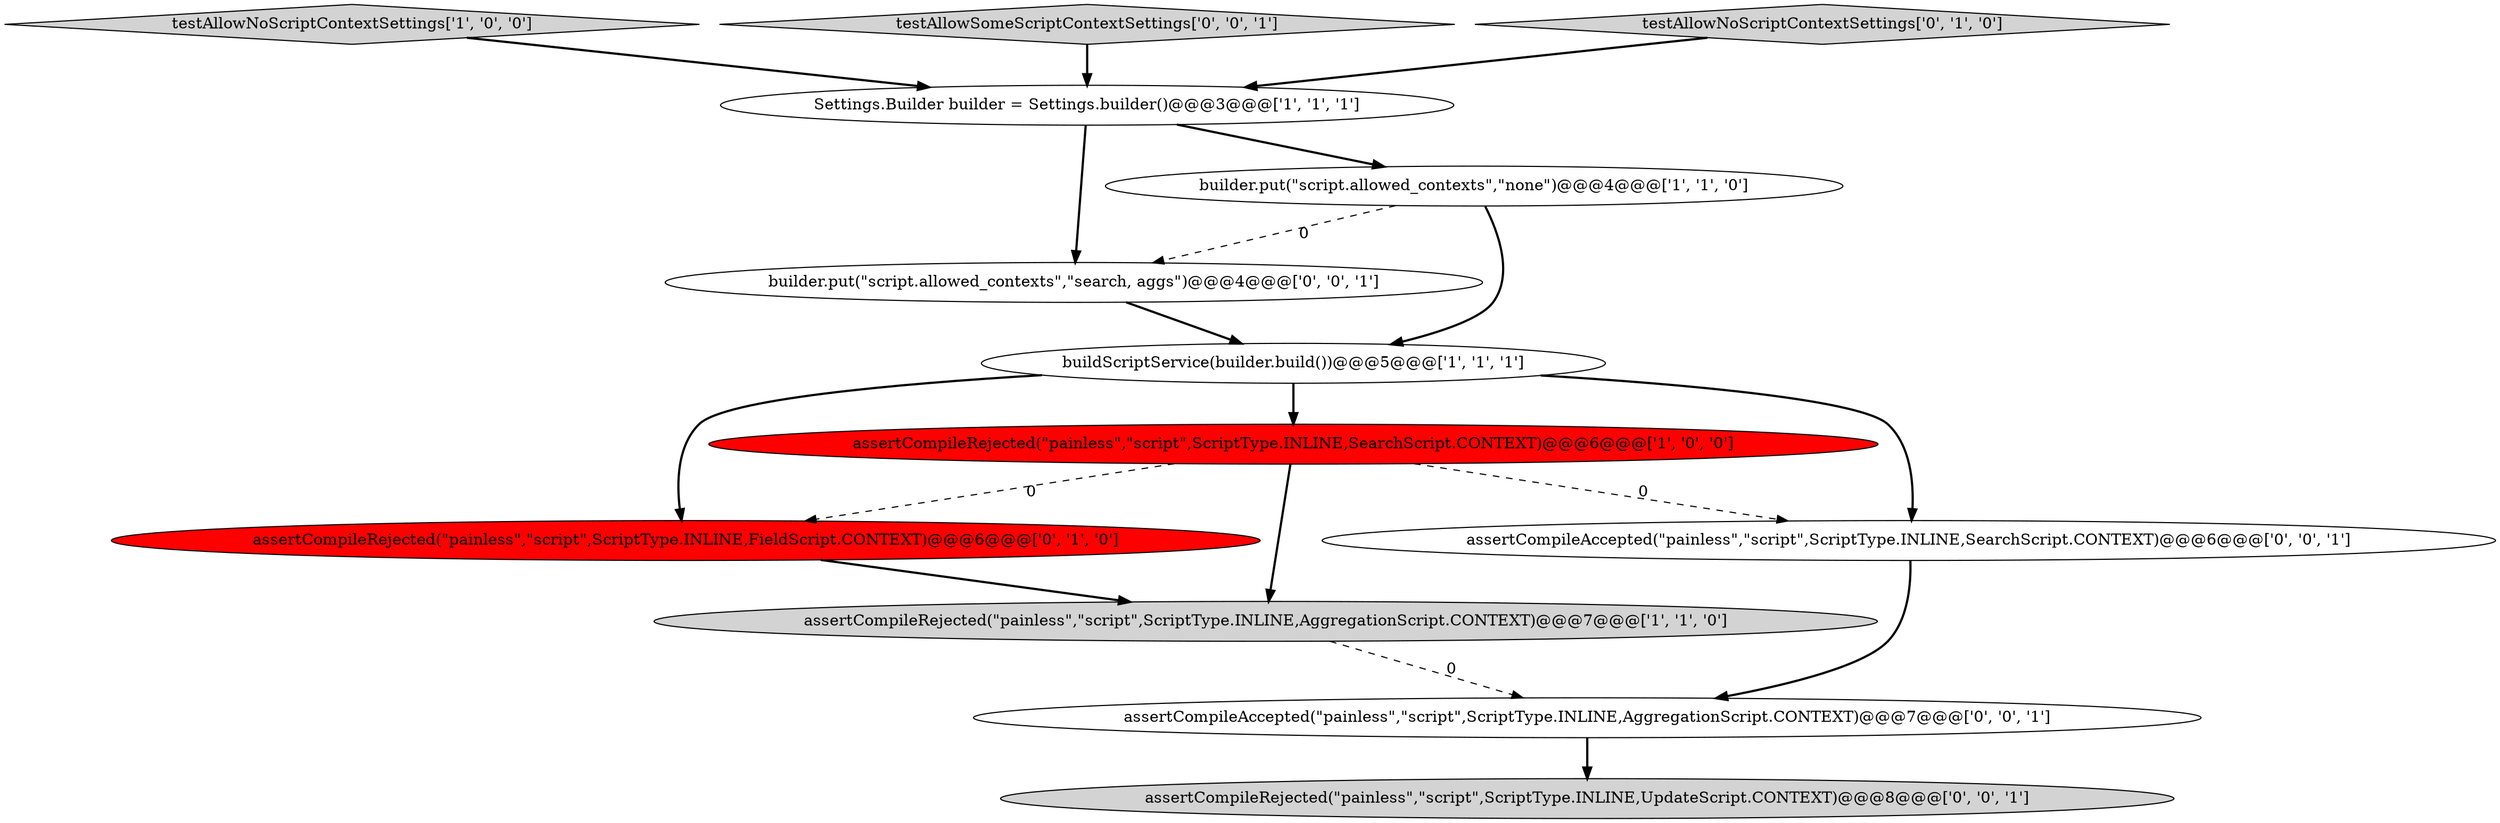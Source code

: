 digraph {
3 [style = filled, label = "assertCompileRejected(\"painless\",\"script\",ScriptType.INLINE,AggregationScript.CONTEXT)@@@7@@@['1', '1', '0']", fillcolor = lightgray, shape = ellipse image = "AAA0AAABBB1BBB"];
0 [style = filled, label = "Settings.Builder builder = Settings.builder()@@@3@@@['1', '1', '1']", fillcolor = white, shape = ellipse image = "AAA0AAABBB1BBB"];
8 [style = filled, label = "builder.put(\"script.allowed_contexts\",\"search, aggs\")@@@4@@@['0', '0', '1']", fillcolor = white, shape = ellipse image = "AAA0AAABBB3BBB"];
2 [style = filled, label = "testAllowNoScriptContextSettings['1', '0', '0']", fillcolor = lightgray, shape = diamond image = "AAA0AAABBB1BBB"];
9 [style = filled, label = "testAllowSomeScriptContextSettings['0', '0', '1']", fillcolor = lightgray, shape = diamond image = "AAA0AAABBB3BBB"];
10 [style = filled, label = "assertCompileRejected(\"painless\",\"script\",ScriptType.INLINE,UpdateScript.CONTEXT)@@@8@@@['0', '0', '1']", fillcolor = lightgray, shape = ellipse image = "AAA0AAABBB3BBB"];
5 [style = filled, label = "builder.put(\"script.allowed_contexts\",\"none\")@@@4@@@['1', '1', '0']", fillcolor = white, shape = ellipse image = "AAA0AAABBB1BBB"];
6 [style = filled, label = "testAllowNoScriptContextSettings['0', '1', '0']", fillcolor = lightgray, shape = diamond image = "AAA0AAABBB2BBB"];
7 [style = filled, label = "assertCompileRejected(\"painless\",\"script\",ScriptType.INLINE,FieldScript.CONTEXT)@@@6@@@['0', '1', '0']", fillcolor = red, shape = ellipse image = "AAA1AAABBB2BBB"];
1 [style = filled, label = "buildScriptService(builder.build())@@@5@@@['1', '1', '1']", fillcolor = white, shape = ellipse image = "AAA0AAABBB1BBB"];
4 [style = filled, label = "assertCompileRejected(\"painless\",\"script\",ScriptType.INLINE,SearchScript.CONTEXT)@@@6@@@['1', '0', '0']", fillcolor = red, shape = ellipse image = "AAA1AAABBB1BBB"];
12 [style = filled, label = "assertCompileAccepted(\"painless\",\"script\",ScriptType.INLINE,SearchScript.CONTEXT)@@@6@@@['0', '0', '1']", fillcolor = white, shape = ellipse image = "AAA0AAABBB3BBB"];
11 [style = filled, label = "assertCompileAccepted(\"painless\",\"script\",ScriptType.INLINE,AggregationScript.CONTEXT)@@@7@@@['0', '0', '1']", fillcolor = white, shape = ellipse image = "AAA0AAABBB3BBB"];
5->8 [style = dashed, label="0"];
8->1 [style = bold, label=""];
4->3 [style = bold, label=""];
5->1 [style = bold, label=""];
1->4 [style = bold, label=""];
2->0 [style = bold, label=""];
6->0 [style = bold, label=""];
12->11 [style = bold, label=""];
9->0 [style = bold, label=""];
11->10 [style = bold, label=""];
1->7 [style = bold, label=""];
4->7 [style = dashed, label="0"];
7->3 [style = bold, label=""];
3->11 [style = dashed, label="0"];
4->12 [style = dashed, label="0"];
0->5 [style = bold, label=""];
1->12 [style = bold, label=""];
0->8 [style = bold, label=""];
}
